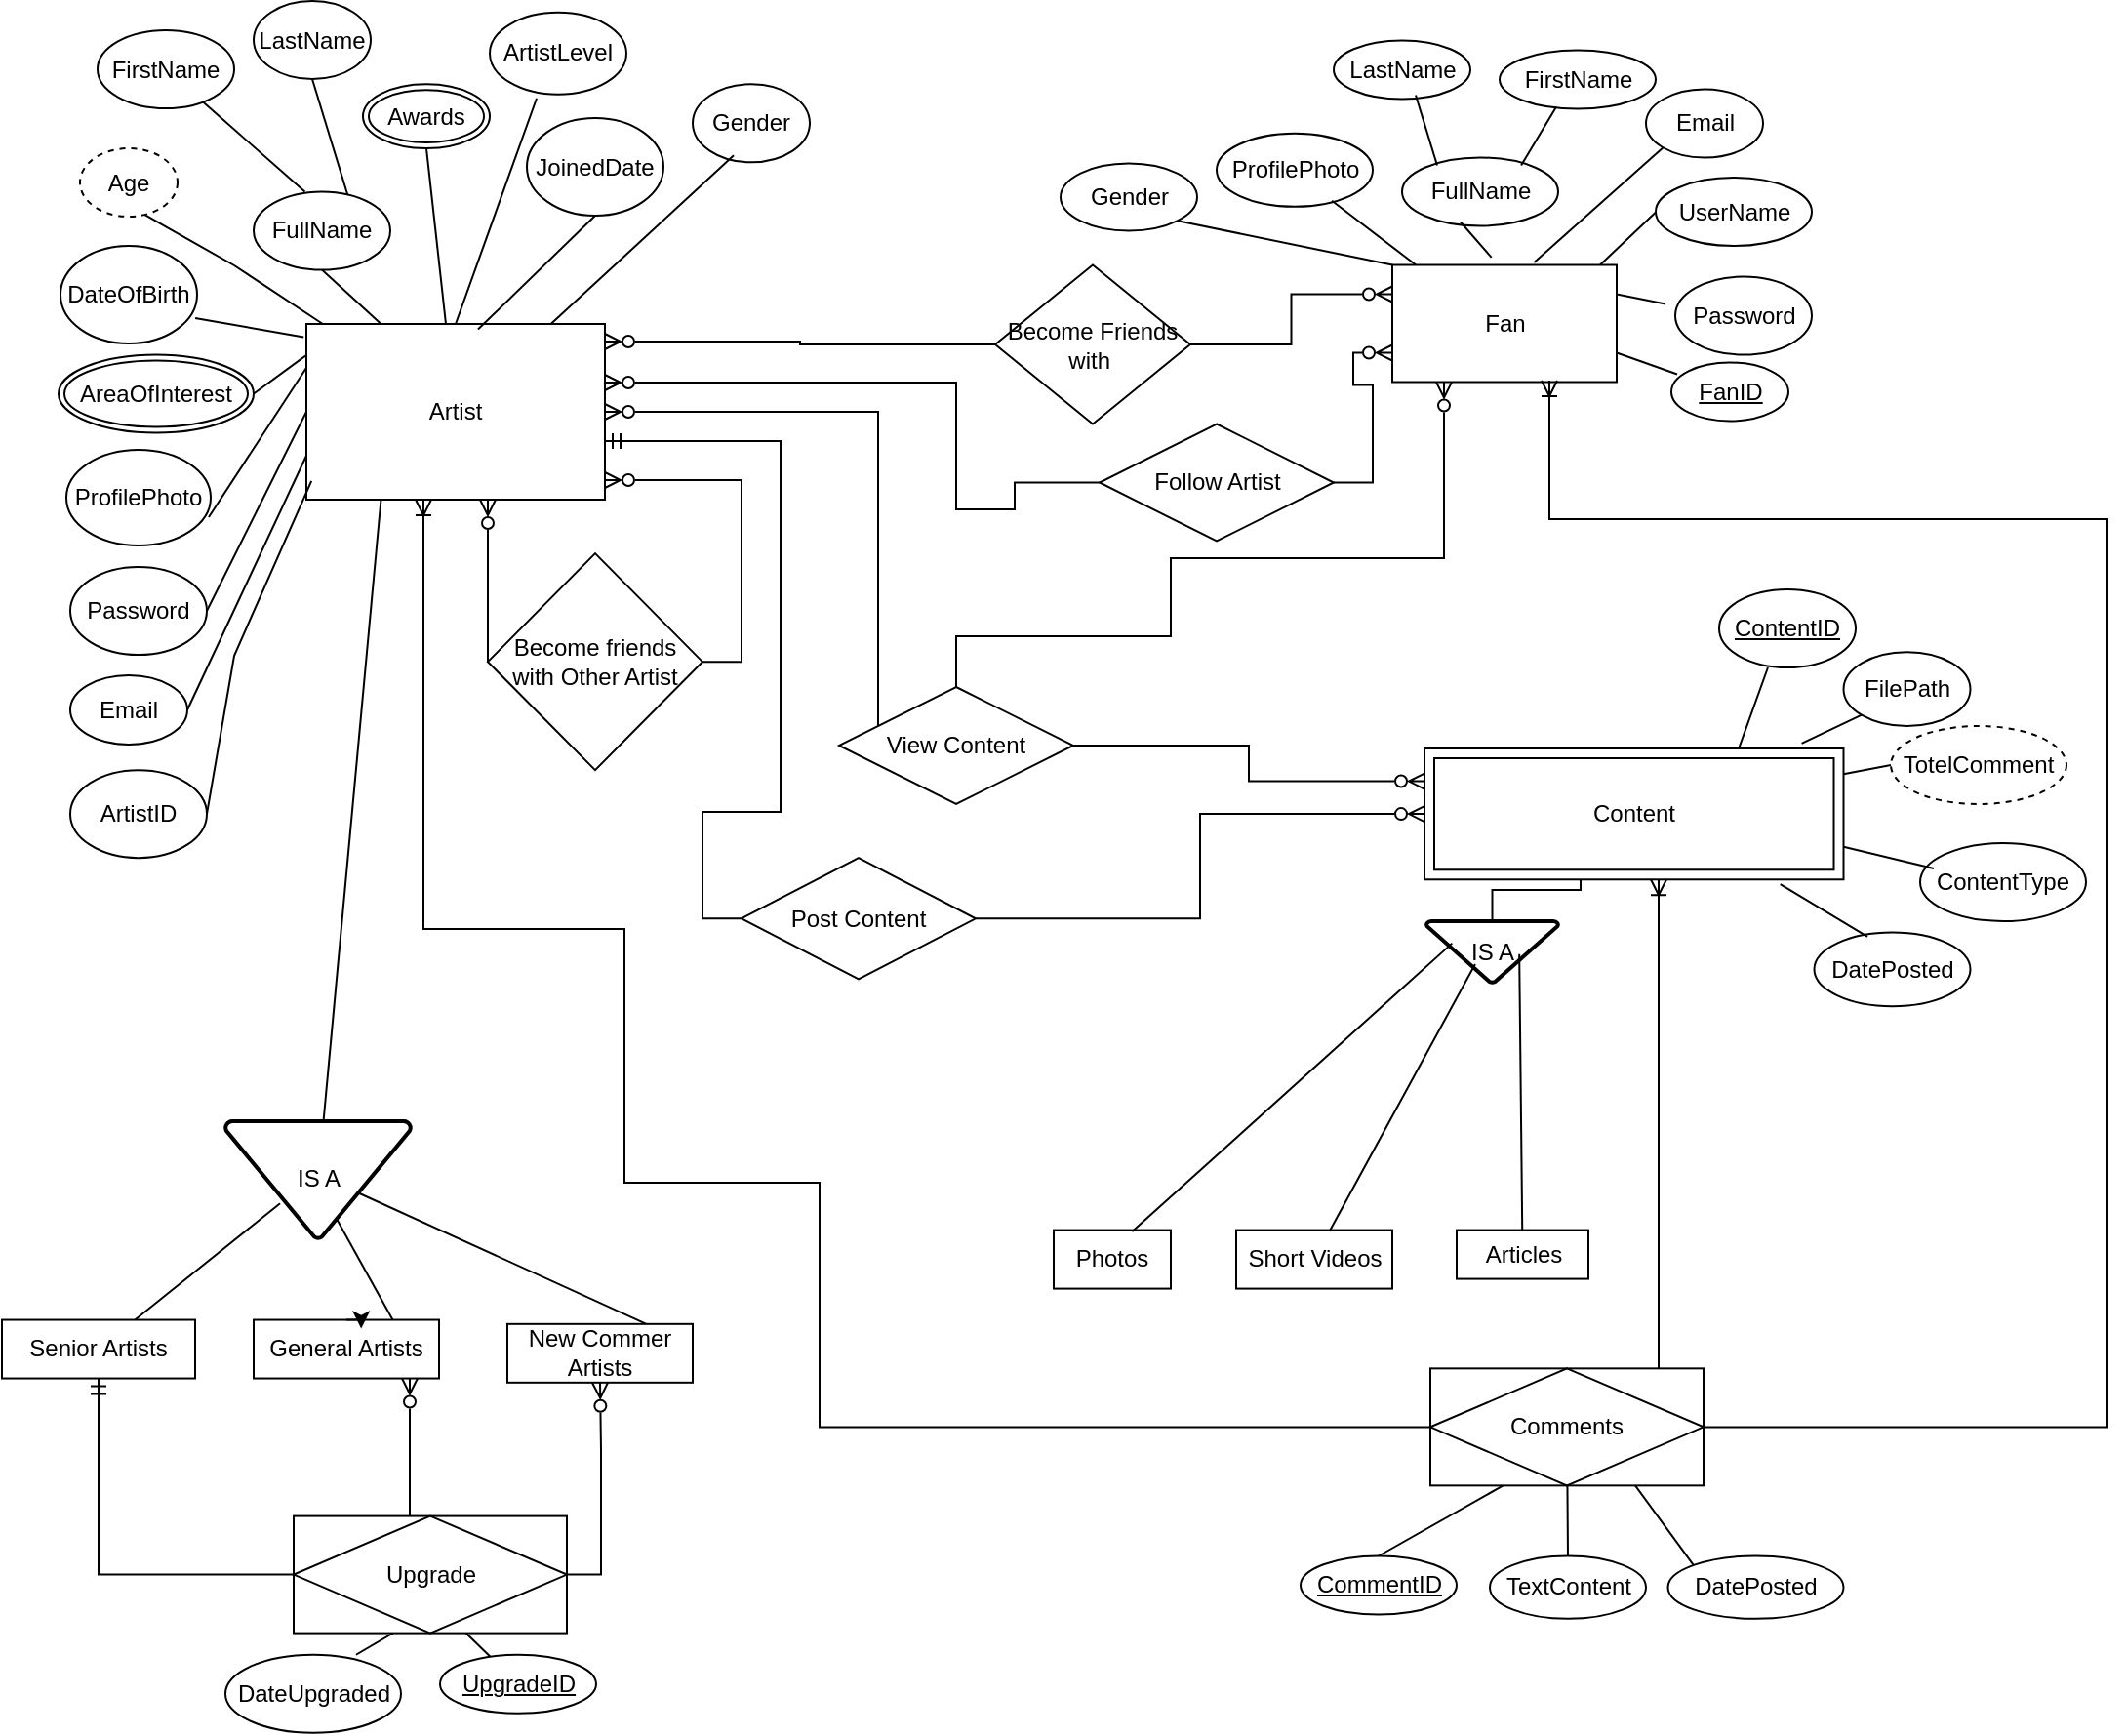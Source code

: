 <mxfile version="24.7.14">
  <diagram id="R2lEEEUBdFMjLlhIrx00" name="Page-1">
    <mxGraphModel dx="790" dy="415" grid="1" gridSize="10" guides="1" tooltips="1" connect="1" arrows="1" fold="1" page="1" pageScale="1" pageWidth="850" pageHeight="1100" math="0" shadow="0" extFonts="Permanent Marker^https://fonts.googleapis.com/css?family=Permanent+Marker">
      <root>
        <mxCell id="0" />
        <mxCell id="1" parent="0" />
        <mxCell id="9mGKXTDG_qa7bDeS5Nxo-1" value="Artist" style="rounded=0;whiteSpace=wrap;html=1;" parent="1" vertex="1">
          <mxGeometry x="227" y="200" width="153" height="90" as="geometry" />
        </mxCell>
        <mxCell id="9mGKXTDG_qa7bDeS5Nxo-2" value="Fan" style="rounded=0;whiteSpace=wrap;html=1;" parent="1" vertex="1">
          <mxGeometry x="783.5" y="169.75" width="115" height="60" as="geometry" />
        </mxCell>
        <mxCell id="9mGKXTDG_qa7bDeS5Nxo-6" value="Email" style="ellipse;whiteSpace=wrap;html=1;" parent="1" vertex="1">
          <mxGeometry x="106" y="380" width="60" height="35.5" as="geometry" />
        </mxCell>
        <mxCell id="9mGKXTDG_qa7bDeS5Nxo-7" value="Password" style="ellipse;whiteSpace=wrap;html=1;" parent="1" vertex="1">
          <mxGeometry x="106" y="324.5" width="70" height="45" as="geometry" />
        </mxCell>
        <mxCell id="9mGKXTDG_qa7bDeS5Nxo-8" value="ProfilePhoto" style="ellipse;whiteSpace=wrap;html=1;" parent="1" vertex="1">
          <mxGeometry x="104" y="264.5" width="74" height="49" as="geometry" />
        </mxCell>
        <mxCell id="9mGKXTDG_qa7bDeS5Nxo-9" value="Age" style="ellipse;whiteSpace=wrap;html=1;dashed=1;" parent="1" vertex="1">
          <mxGeometry x="111" y="110" width="50" height="35" as="geometry" />
        </mxCell>
        <mxCell id="9mGKXTDG_qa7bDeS5Nxo-10" value="DateOfBirth" style="ellipse;whiteSpace=wrap;html=1;" parent="1" vertex="1">
          <mxGeometry x="101" y="160" width="70" height="50" as="geometry" />
        </mxCell>
        <mxCell id="9mGKXTDG_qa7bDeS5Nxo-11" value="FullName" style="ellipse;whiteSpace=wrap;html=1;" parent="1" vertex="1">
          <mxGeometry x="200" y="132.25" width="70" height="40" as="geometry" />
        </mxCell>
        <mxCell id="9mGKXTDG_qa7bDeS5Nxo-12" value="ArtistLevel" style="ellipse;whiteSpace=wrap;html=1;" parent="1" vertex="1">
          <mxGeometry x="321" y="40.43" width="70" height="41.93" as="geometry" />
        </mxCell>
        <mxCell id="9mGKXTDG_qa7bDeS5Nxo-14" value="Gender" style="ellipse;whiteSpace=wrap;html=1;" parent="1" vertex="1">
          <mxGeometry x="425" y="77.14" width="60" height="40" as="geometry" />
        </mxCell>
        <mxCell id="9mGKXTDG_qa7bDeS5Nxo-15" value="ArtistID" style="ellipse;whiteSpace=wrap;html=1;" parent="1" vertex="1">
          <mxGeometry x="106" y="428.57" width="70" height="45" as="geometry" />
        </mxCell>
        <mxCell id="9mGKXTDG_qa7bDeS5Nxo-17" value="" style="endArrow=none;html=1;rounded=0;entryX=1;entryY=0.5;entryDx=0;entryDy=0;exitX=-0.003;exitY=0.181;exitDx=0;exitDy=0;exitPerimeter=0;" parent="1" source="9mGKXTDG_qa7bDeS5Nxo-1" target="9mGKXTDG_qa7bDeS5Nxo-46" edge="1">
          <mxGeometry width="50" height="50" relative="1" as="geometry">
            <mxPoint x="220" y="240" as="sourcePoint" />
            <mxPoint x="146.02" y="190.02" as="targetPoint" />
            <Array as="points" />
          </mxGeometry>
        </mxCell>
        <mxCell id="9mGKXTDG_qa7bDeS5Nxo-18" value="" style="endArrow=none;html=1;rounded=0;entryX=0.986;entryY=0.704;entryDx=0;entryDy=0;entryPerimeter=0;exitX=0;exitY=0.25;exitDx=0;exitDy=0;" parent="1" target="9mGKXTDG_qa7bDeS5Nxo-8" edge="1" source="9mGKXTDG_qa7bDeS5Nxo-1">
          <mxGeometry width="50" height="50" relative="1" as="geometry">
            <mxPoint x="230" y="260" as="sourcePoint" />
            <mxPoint x="156.999" y="190.005" as="targetPoint" />
          </mxGeometry>
        </mxCell>
        <mxCell id="9mGKXTDG_qa7bDeS5Nxo-19" value="" style="endArrow=none;html=1;rounded=0;exitX=0;exitY=0.75;exitDx=0;exitDy=0;entryX=1;entryY=0.5;entryDx=0;entryDy=0;" parent="1" source="9mGKXTDG_qa7bDeS5Nxo-1" target="9mGKXTDG_qa7bDeS5Nxo-6" edge="1">
          <mxGeometry width="50" height="50" relative="1" as="geometry">
            <mxPoint x="240" y="284.995" as="sourcePoint" />
            <mxPoint x="159.999" y="251.655" as="targetPoint" />
          </mxGeometry>
        </mxCell>
        <mxCell id="9mGKXTDG_qa7bDeS5Nxo-20" value="" style="endArrow=none;html=1;rounded=0;entryX=1;entryY=0.5;entryDx=0;entryDy=0;exitX=0.017;exitY=0.894;exitDx=0;exitDy=0;exitPerimeter=0;" parent="1" source="9mGKXTDG_qa7bDeS5Nxo-1" target="9mGKXTDG_qa7bDeS5Nxo-15" edge="1">
          <mxGeometry width="50" height="50" relative="1" as="geometry">
            <mxPoint x="230" y="280" as="sourcePoint" />
            <mxPoint x="189.999" y="291.005" as="targetPoint" />
            <Array as="points">
              <mxPoint x="190" y="370" />
            </Array>
          </mxGeometry>
        </mxCell>
        <mxCell id="9mGKXTDG_qa7bDeS5Nxo-22" value="" style="endArrow=none;html=1;rounded=0;entryX=0.986;entryY=0.74;entryDx=0;entryDy=0;entryPerimeter=0;exitX=-0.009;exitY=0.075;exitDx=0;exitDy=0;exitPerimeter=0;" parent="1" source="9mGKXTDG_qa7bDeS5Nxo-1" target="9mGKXTDG_qa7bDeS5Nxo-10" edge="1">
          <mxGeometry width="50" height="50" relative="1" as="geometry">
            <mxPoint x="250" y="225" as="sourcePoint" />
            <mxPoint x="176.999" y="146.655" as="targetPoint" />
          </mxGeometry>
        </mxCell>
        <mxCell id="9mGKXTDG_qa7bDeS5Nxo-23" value="" style="endArrow=none;html=1;rounded=0;entryX=0.66;entryY=0.971;entryDx=0;entryDy=0;entryPerimeter=0;" parent="1" target="9mGKXTDG_qa7bDeS5Nxo-9" edge="1" source="9mGKXTDG_qa7bDeS5Nxo-1">
          <mxGeometry width="50" height="50" relative="1" as="geometry">
            <mxPoint x="240" y="230" as="sourcePoint" />
            <mxPoint x="296.999" y="125.005" as="targetPoint" />
            <Array as="points">
              <mxPoint x="190" y="170" />
            </Array>
          </mxGeometry>
        </mxCell>
        <mxCell id="9mGKXTDG_qa7bDeS5Nxo-24" value="" style="endArrow=none;html=1;rounded=0;entryX=0.343;entryY=1.048;entryDx=0;entryDy=0;entryPerimeter=0;exitX=0.5;exitY=0;exitDx=0;exitDy=0;" parent="1" source="9mGKXTDG_qa7bDeS5Nxo-1" edge="1" target="9mGKXTDG_qa7bDeS5Nxo-12">
          <mxGeometry width="50" height="50" relative="1" as="geometry">
            <mxPoint x="280" y="220" as="sourcePoint" />
            <mxPoint x="210" y="90" as="targetPoint" />
            <Array as="points" />
          </mxGeometry>
        </mxCell>
        <mxCell id="9mGKXTDG_qa7bDeS5Nxo-25" value="" style="endArrow=none;html=1;rounded=0;entryX=0.5;entryY=1;entryDx=0;entryDy=0;exitX=0.25;exitY=0;exitDx=0;exitDy=0;" parent="1" target="9mGKXTDG_qa7bDeS5Nxo-11" edge="1" source="9mGKXTDG_qa7bDeS5Nxo-1">
          <mxGeometry width="50" height="50" relative="1" as="geometry">
            <mxPoint x="320" y="228" as="sourcePoint" />
            <mxPoint x="357.999" y="150.005" as="targetPoint" />
          </mxGeometry>
        </mxCell>
        <mxCell id="9mGKXTDG_qa7bDeS5Nxo-26" value="" style="endArrow=none;html=1;rounded=0;entryX=0.35;entryY=0.913;entryDx=0;entryDy=0;entryPerimeter=0;" parent="1" source="9mGKXTDG_qa7bDeS5Nxo-1" target="9mGKXTDG_qa7bDeS5Nxo-14" edge="1">
          <mxGeometry width="50" height="50" relative="1" as="geometry">
            <mxPoint x="280" y="220" as="sourcePoint" />
            <mxPoint x="379.999" y="190.005" as="targetPoint" />
          </mxGeometry>
        </mxCell>
        <mxCell id="9mGKXTDG_qa7bDeS5Nxo-27" value="" style="endArrow=none;html=1;rounded=0;entryX=0.5;entryY=1;entryDx=0;entryDy=0;" parent="1" source="9mGKXTDG_qa7bDeS5Nxo-1" target="9mGKXTDG_qa7bDeS5Nxo-44" edge="1">
          <mxGeometry width="50" height="50" relative="1" as="geometry">
            <mxPoint x="270" y="220" as="sourcePoint" />
            <mxPoint x="278" y="176.52" as="targetPoint" />
          </mxGeometry>
        </mxCell>
        <mxCell id="9mGKXTDG_qa7bDeS5Nxo-28" value="FirstName" style="ellipse;whiteSpace=wrap;html=1;" parent="1" vertex="1">
          <mxGeometry x="120" y="49.5" width="70" height="40" as="geometry" />
        </mxCell>
        <mxCell id="9mGKXTDG_qa7bDeS5Nxo-29" value="LastName" style="ellipse;whiteSpace=wrap;html=1;" parent="1" vertex="1">
          <mxGeometry x="200" y="34.5" width="60" height="40" as="geometry" />
        </mxCell>
        <mxCell id="9mGKXTDG_qa7bDeS5Nxo-30" value="" style="endArrow=none;html=1;rounded=0;exitX=0.375;exitY=0;exitDx=0;exitDy=0;exitPerimeter=0;" parent="1" source="9mGKXTDG_qa7bDeS5Nxo-11" edge="1" target="9mGKXTDG_qa7bDeS5Nxo-28">
          <mxGeometry width="50" height="50" relative="1" as="geometry">
            <mxPoint x="230" y="310" as="sourcePoint" />
            <mxPoint x="320" y="57.86" as="targetPoint" />
          </mxGeometry>
        </mxCell>
        <mxCell id="9mGKXTDG_qa7bDeS5Nxo-31" value="" style="endArrow=none;html=1;rounded=0;exitX=0.688;exitY=0.04;exitDx=0;exitDy=0;exitPerimeter=0;entryX=0.5;entryY=1;entryDx=0;entryDy=0;" parent="1" source="9mGKXTDG_qa7bDeS5Nxo-11" edge="1" target="9mGKXTDG_qa7bDeS5Nxo-29">
          <mxGeometry width="50" height="50" relative="1" as="geometry">
            <mxPoint x="370" y="110" as="sourcePoint" />
            <mxPoint x="373.787" y="52.002" as="targetPoint" />
          </mxGeometry>
        </mxCell>
        <mxCell id="9mGKXTDG_qa7bDeS5Nxo-34" value="JoinedDate" style="ellipse;whiteSpace=wrap;html=1;" parent="1" vertex="1">
          <mxGeometry x="340" y="94.5" width="70" height="50" as="geometry" />
        </mxCell>
        <mxCell id="9mGKXTDG_qa7bDeS5Nxo-37" value="" style="endArrow=none;html=1;rounded=0;entryX=0.5;entryY=1;entryDx=0;entryDy=0;exitX=0.575;exitY=0.031;exitDx=0;exitDy=0;exitPerimeter=0;" parent="1" source="9mGKXTDG_qa7bDeS5Nxo-1" target="9mGKXTDG_qa7bDeS5Nxo-34" edge="1">
          <mxGeometry width="50" height="50" relative="1" as="geometry">
            <mxPoint x="300" y="220" as="sourcePoint" />
            <mxPoint x="388" y="248" as="targetPoint" />
            <Array as="points" />
          </mxGeometry>
        </mxCell>
        <mxCell id="9mGKXTDG_qa7bDeS5Nxo-39" value="" style="endArrow=none;html=1;rounded=0;entryX=1;entryY=0.5;entryDx=0;entryDy=0;exitX=0;exitY=0.5;exitDx=0;exitDy=0;" parent="1" source="9mGKXTDG_qa7bDeS5Nxo-1" target="9mGKXTDG_qa7bDeS5Nxo-7" edge="1">
          <mxGeometry width="50" height="50" relative="1" as="geometry">
            <mxPoint x="230" y="240" as="sourcePoint" />
            <mxPoint x="151" y="197" as="targetPoint" />
          </mxGeometry>
        </mxCell>
        <mxCell id="9mGKXTDG_qa7bDeS5Nxo-44" value="Awards" style="ellipse;shape=doubleEllipse;margin=3;whiteSpace=wrap;html=1;align=center;" parent="1" vertex="1">
          <mxGeometry x="256" y="77.14" width="65" height="32.86" as="geometry" />
        </mxCell>
        <mxCell id="9mGKXTDG_qa7bDeS5Nxo-46" value="AreaOfInterest" style="ellipse;shape=doubleEllipse;margin=3;whiteSpace=wrap;html=1;align=center;" parent="1" vertex="1">
          <mxGeometry x="100" y="215.75" width="100" height="40" as="geometry" />
        </mxCell>
        <mxCell id="srRfTzQ2wNrr3aea_epK-1" value="FanID" style="ellipse;whiteSpace=wrap;html=1;align=center;fontStyle=4;" vertex="1" parent="1">
          <mxGeometry x="926.5" y="219.75" width="60" height="30" as="geometry" />
        </mxCell>
        <mxCell id="srRfTzQ2wNrr3aea_epK-2" value="Password" style="ellipse;whiteSpace=wrap;html=1;align=center;" vertex="1" parent="1">
          <mxGeometry x="928.5" y="175.75" width="70" height="40" as="geometry" />
        </mxCell>
        <mxCell id="srRfTzQ2wNrr3aea_epK-3" value="FullName" style="ellipse;whiteSpace=wrap;html=1;align=center;" vertex="1" parent="1">
          <mxGeometry x="788.5" y="114.75" width="80" height="35" as="geometry" />
        </mxCell>
        <mxCell id="srRfTzQ2wNrr3aea_epK-4" value="Email" style="ellipse;whiteSpace=wrap;html=1;align=center;" vertex="1" parent="1">
          <mxGeometry x="913.5" y="79.75" width="60" height="35" as="geometry" />
        </mxCell>
        <mxCell id="srRfTzQ2wNrr3aea_epK-5" value="UserName" style="ellipse;whiteSpace=wrap;html=1;align=center;" vertex="1" parent="1">
          <mxGeometry x="918.5" y="125" width="80" height="35" as="geometry" />
        </mxCell>
        <mxCell id="srRfTzQ2wNrr3aea_epK-6" value="FirstName" style="ellipse;whiteSpace=wrap;html=1;align=center;" vertex="1" parent="1">
          <mxGeometry x="838.5" y="59.75" width="80" height="30" as="geometry" />
        </mxCell>
        <mxCell id="srRfTzQ2wNrr3aea_epK-7" value="LastName" style="ellipse;whiteSpace=wrap;html=1;align=center;" vertex="1" parent="1">
          <mxGeometry x="753.5" y="54.75" width="70" height="30" as="geometry" />
        </mxCell>
        <mxCell id="srRfTzQ2wNrr3aea_epK-8" value="ProfilePhoto" style="ellipse;whiteSpace=wrap;html=1;align=center;" vertex="1" parent="1">
          <mxGeometry x="693.5" y="102.39" width="80" height="37.5" as="geometry" />
        </mxCell>
        <mxCell id="srRfTzQ2wNrr3aea_epK-9" value="Gender" style="ellipse;whiteSpace=wrap;html=1;align=center;" vertex="1" parent="1">
          <mxGeometry x="613.5" y="117.75" width="70" height="34.5" as="geometry" />
        </mxCell>
        <mxCell id="srRfTzQ2wNrr3aea_epK-13" value="" style="endArrow=none;html=1;rounded=0;exitX=1;exitY=1;exitDx=0;exitDy=0;entryX=0;entryY=0;entryDx=0;entryDy=0;" edge="1" parent="1" source="srRfTzQ2wNrr3aea_epK-9" target="9mGKXTDG_qa7bDeS5Nxo-2">
          <mxGeometry relative="1" as="geometry">
            <mxPoint x="753.5" y="229.75" as="sourcePoint" />
            <mxPoint x="913.5" y="229.75" as="targetPoint" />
          </mxGeometry>
        </mxCell>
        <mxCell id="srRfTzQ2wNrr3aea_epK-14" value="" style="endArrow=none;html=1;rounded=0;exitX=0.738;exitY=0.92;exitDx=0;exitDy=0;exitPerimeter=0;entryX=0.105;entryY=0;entryDx=0;entryDy=0;entryPerimeter=0;" edge="1" parent="1" source="srRfTzQ2wNrr3aea_epK-8" target="9mGKXTDG_qa7bDeS5Nxo-2">
          <mxGeometry relative="1" as="geometry">
            <mxPoint x="803.5" y="129.75" as="sourcePoint" />
            <mxPoint x="813.5" y="179.75" as="targetPoint" />
          </mxGeometry>
        </mxCell>
        <mxCell id="srRfTzQ2wNrr3aea_epK-15" value="" style="endArrow=none;html=1;rounded=0;entryX=0.442;entryY=-0.064;entryDx=0;entryDy=0;entryPerimeter=0;exitX=0.375;exitY=0.943;exitDx=0;exitDy=0;exitPerimeter=0;" edge="1" parent="1" source="srRfTzQ2wNrr3aea_epK-3" target="9mGKXTDG_qa7bDeS5Nxo-2">
          <mxGeometry relative="1" as="geometry">
            <mxPoint x="853.5" y="109.75" as="sourcePoint" />
            <mxPoint x="871.5" y="164.75" as="targetPoint" />
          </mxGeometry>
        </mxCell>
        <mxCell id="srRfTzQ2wNrr3aea_epK-16" value="" style="endArrow=none;html=1;rounded=0;exitX=0.6;exitY=0.933;exitDx=0;exitDy=0;exitPerimeter=0;entryX=0.225;entryY=0.114;entryDx=0;entryDy=0;entryPerimeter=0;" edge="1" parent="1" source="srRfTzQ2wNrr3aea_epK-7" target="srRfTzQ2wNrr3aea_epK-3">
          <mxGeometry relative="1" as="geometry">
            <mxPoint x="830.5" y="54.75" as="sourcePoint" />
            <mxPoint x="846.5" y="109.75" as="targetPoint" />
          </mxGeometry>
        </mxCell>
        <mxCell id="srRfTzQ2wNrr3aea_epK-17" value="" style="endArrow=none;html=1;rounded=0;exitX=0.763;exitY=0.114;exitDx=0;exitDy=0;exitPerimeter=0;entryX=0.363;entryY=0.967;entryDx=0;entryDy=0;entryPerimeter=0;" edge="1" parent="1" source="srRfTzQ2wNrr3aea_epK-3" target="srRfTzQ2wNrr3aea_epK-6">
          <mxGeometry relative="1" as="geometry">
            <mxPoint x="845.5" y="62.75" as="sourcePoint" />
            <mxPoint x="851.5" y="88.75" as="targetPoint" />
          </mxGeometry>
        </mxCell>
        <mxCell id="srRfTzQ2wNrr3aea_epK-18" value="" style="endArrow=none;html=1;rounded=0;entryX=0.632;entryY=-0.021;entryDx=0;entryDy=0;entryPerimeter=0;exitX=0;exitY=1;exitDx=0;exitDy=0;" edge="1" parent="1" source="srRfTzQ2wNrr3aea_epK-4" target="9mGKXTDG_qa7bDeS5Nxo-2">
          <mxGeometry relative="1" as="geometry">
            <mxPoint x="913.5" y="110.75" as="sourcePoint" />
            <mxPoint x="905.5" y="169.75" as="targetPoint" />
          </mxGeometry>
        </mxCell>
        <mxCell id="srRfTzQ2wNrr3aea_epK-21" value="" style="endArrow=none;html=1;rounded=0;entryX=0.926;entryY=0;entryDx=0;entryDy=0;entryPerimeter=0;exitX=0;exitY=0.5;exitDx=0;exitDy=0;" edge="1" parent="1" target="9mGKXTDG_qa7bDeS5Nxo-2">
          <mxGeometry relative="1" as="geometry">
            <mxPoint x="918.5" y="142.75" as="sourcePoint" />
            <mxPoint x="873.5" y="178.75" as="targetPoint" />
          </mxGeometry>
        </mxCell>
        <mxCell id="srRfTzQ2wNrr3aea_epK-22" value="" style="endArrow=none;html=1;rounded=0;entryX=1;entryY=0.25;entryDx=0;entryDy=0;exitX=0;exitY=0.5;exitDx=0;exitDy=0;" edge="1" parent="1" target="9mGKXTDG_qa7bDeS5Nxo-2">
          <mxGeometry relative="1" as="geometry">
            <mxPoint x="923.5" y="189.75" as="sourcePoint" />
            <mxPoint x="883.5" y="188.75" as="targetPoint" />
          </mxGeometry>
        </mxCell>
        <mxCell id="srRfTzQ2wNrr3aea_epK-23" value="" style="endArrow=none;html=1;rounded=0;entryX=1;entryY=0.75;entryDx=0;entryDy=0;exitX=0.05;exitY=0.2;exitDx=0;exitDy=0;exitPerimeter=0;" edge="1" parent="1" source="srRfTzQ2wNrr3aea_epK-1" target="9mGKXTDG_qa7bDeS5Nxo-2">
          <mxGeometry relative="1" as="geometry">
            <mxPoint x="951.5" y="139.75" as="sourcePoint" />
            <mxPoint x="893.5" y="198.75" as="targetPoint" />
          </mxGeometry>
        </mxCell>
        <mxCell id="srRfTzQ2wNrr3aea_epK-24" value="Content" style="shape=ext;margin=3;double=1;whiteSpace=wrap;html=1;align=center;" vertex="1" parent="1">
          <mxGeometry x="800" y="417.5" width="214.75" height="67.14" as="geometry" />
        </mxCell>
        <mxCell id="srRfTzQ2wNrr3aea_epK-25" value="ContentID" style="ellipse;whiteSpace=wrap;html=1;align=center;fontStyle=4;" vertex="1" parent="1">
          <mxGeometry x="951" y="336" width="70" height="40" as="geometry" />
        </mxCell>
        <mxCell id="srRfTzQ2wNrr3aea_epK-26" value="TotelComment" style="ellipse;whiteSpace=wrap;html=1;align=center;dashed=1;" vertex="1" parent="1">
          <mxGeometry x="1039" y="406" width="90" height="40" as="geometry" />
        </mxCell>
        <mxCell id="srRfTzQ2wNrr3aea_epK-27" value="DatePosted" style="ellipse;whiteSpace=wrap;html=1;align=center;" vertex="1" parent="1">
          <mxGeometry x="999.75" y="511.72" width="80" height="37.86" as="geometry" />
        </mxCell>
        <mxCell id="srRfTzQ2wNrr3aea_epK-28" value="ContentType" style="ellipse;whiteSpace=wrap;html=1;align=center;" vertex="1" parent="1">
          <mxGeometry x="1054" y="466" width="85" height="40" as="geometry" />
        </mxCell>
        <mxCell id="srRfTzQ2wNrr3aea_epK-29" value="FilePath" style="ellipse;whiteSpace=wrap;html=1;align=center;" vertex="1" parent="1">
          <mxGeometry x="1014.75" y="368.14" width="65" height="37.86" as="geometry" />
        </mxCell>
        <mxCell id="srRfTzQ2wNrr3aea_epK-30" style="edgeStyle=orthogonalEdgeStyle;rounded=0;orthogonalLoop=1;jettySize=auto;html=1;exitX=0.5;exitY=1;exitDx=0;exitDy=0;" edge="1" parent="1" source="srRfTzQ2wNrr3aea_epK-29" target="srRfTzQ2wNrr3aea_epK-29">
          <mxGeometry relative="1" as="geometry" />
        </mxCell>
        <mxCell id="srRfTzQ2wNrr3aea_epK-31" value="" style="endArrow=none;html=1;rounded=0;entryX=0.357;entryY=1;entryDx=0;entryDy=0;exitX=0.75;exitY=0;exitDx=0;exitDy=0;entryPerimeter=0;" edge="1" parent="1" source="srRfTzQ2wNrr3aea_epK-24" target="srRfTzQ2wNrr3aea_epK-25">
          <mxGeometry relative="1" as="geometry">
            <mxPoint x="989.5" y="293.86" as="sourcePoint" />
            <mxPoint x="941.5" y="427.86" as="targetPoint" />
          </mxGeometry>
        </mxCell>
        <mxCell id="srRfTzQ2wNrr3aea_epK-32" value="" style="endArrow=none;html=1;rounded=0;entryX=0;entryY=1;entryDx=0;entryDy=0;exitX=0.9;exitY=-0.038;exitDx=0;exitDy=0;exitPerimeter=0;" edge="1" parent="1" source="srRfTzQ2wNrr3aea_epK-24" target="srRfTzQ2wNrr3aea_epK-29">
          <mxGeometry relative="1" as="geometry">
            <mxPoint x="936.5" y="459.86" as="sourcePoint" />
            <mxPoint x="951.5" y="437.86" as="targetPoint" />
          </mxGeometry>
        </mxCell>
        <mxCell id="srRfTzQ2wNrr3aea_epK-33" value="" style="endArrow=none;html=1;rounded=0;entryX=0;entryY=0.5;entryDx=0;entryDy=0;" edge="1" parent="1" source="srRfTzQ2wNrr3aea_epK-24" target="srRfTzQ2wNrr3aea_epK-26">
          <mxGeometry relative="1" as="geometry">
            <mxPoint x="946.5" y="469.86" as="sourcePoint" />
            <mxPoint x="974.711" y="483.251" as="targetPoint" />
          </mxGeometry>
        </mxCell>
        <mxCell id="srRfTzQ2wNrr3aea_epK-34" value="" style="endArrow=none;html=1;rounded=0;entryX=0.082;entryY=0.325;entryDx=0;entryDy=0;exitX=1;exitY=0.75;exitDx=0;exitDy=0;entryPerimeter=0;" edge="1" parent="1" source="srRfTzQ2wNrr3aea_epK-24" target="srRfTzQ2wNrr3aea_epK-28">
          <mxGeometry relative="1" as="geometry">
            <mxPoint x="956.5" y="479.86" as="sourcePoint" />
            <mxPoint x="971.5" y="457.86" as="targetPoint" />
          </mxGeometry>
        </mxCell>
        <mxCell id="srRfTzQ2wNrr3aea_epK-35" value="" style="endArrow=none;html=1;rounded=0;entryX=0.341;entryY=0.06;entryDx=0;entryDy=0;exitX=0.849;exitY=1.036;exitDx=0;exitDy=0;entryPerimeter=0;exitPerimeter=0;" edge="1" parent="1" source="srRfTzQ2wNrr3aea_epK-24" target="srRfTzQ2wNrr3aea_epK-27">
          <mxGeometry relative="1" as="geometry">
            <mxPoint x="966.5" y="489.86" as="sourcePoint" />
            <mxPoint x="981.5" y="467.86" as="targetPoint" />
          </mxGeometry>
        </mxCell>
        <mxCell id="srRfTzQ2wNrr3aea_epK-37" value="DatePosted" style="ellipse;whiteSpace=wrap;html=1;align=center;" vertex="1" parent="1">
          <mxGeometry x="924.75" y="831.25" width="90" height="32.14" as="geometry" />
        </mxCell>
        <mxCell id="srRfTzQ2wNrr3aea_epK-38" value="TextContent" style="ellipse;whiteSpace=wrap;html=1;align=center;" vertex="1" parent="1">
          <mxGeometry x="833.5" y="831.25" width="80" height="32.14" as="geometry" />
        </mxCell>
        <mxCell id="srRfTzQ2wNrr3aea_epK-39" value="CommentID" style="ellipse;whiteSpace=wrap;html=1;align=center;fontStyle=4;" vertex="1" parent="1">
          <mxGeometry x="736.5" y="831.25" width="80" height="30" as="geometry" />
        </mxCell>
        <mxCell id="srRfTzQ2wNrr3aea_epK-41" value="" style="endArrow=none;html=1;rounded=0;exitX=0.5;exitY=0;exitDx=0;exitDy=0;entryX=0.393;entryY=0.833;entryDx=0;entryDy=0;entryPerimeter=0;" edge="1" parent="1" source="srRfTzQ2wNrr3aea_epK-39" target="srRfTzQ2wNrr3aea_epK-113">
          <mxGeometry width="50" height="50" relative="1" as="geometry">
            <mxPoint x="722" y="819.1" as="sourcePoint" />
            <mxPoint x="739.5" y="789.11" as="targetPoint" />
          </mxGeometry>
        </mxCell>
        <mxCell id="srRfTzQ2wNrr3aea_epK-42" value="" style="endArrow=none;html=1;rounded=0;exitX=0.5;exitY=0;exitDx=0;exitDy=0;" edge="1" parent="1" source="srRfTzQ2wNrr3aea_epK-38" target="srRfTzQ2wNrr3aea_epK-113">
          <mxGeometry width="50" height="50" relative="1" as="geometry">
            <mxPoint x="694" y="826.11" as="sourcePoint" />
            <mxPoint x="737" y="795.18" as="targetPoint" />
          </mxGeometry>
        </mxCell>
        <mxCell id="srRfTzQ2wNrr3aea_epK-43" value="" style="endArrow=none;html=1;rounded=0;entryX=0.75;entryY=1;entryDx=0;entryDy=0;exitX=0;exitY=0;exitDx=0;exitDy=0;" edge="1" parent="1" source="srRfTzQ2wNrr3aea_epK-37" target="srRfTzQ2wNrr3aea_epK-113">
          <mxGeometry width="50" height="50" relative="1" as="geometry">
            <mxPoint x="704" y="836.11" as="sourcePoint" />
            <mxPoint x="794.5" y="789.11" as="targetPoint" />
          </mxGeometry>
        </mxCell>
        <mxCell id="srRfTzQ2wNrr3aea_epK-45" value="UpgradeID" style="ellipse;whiteSpace=wrap;html=1;align=center;fontStyle=4;" vertex="1" parent="1">
          <mxGeometry x="295.5" y="881.87" width="80" height="30" as="geometry" />
        </mxCell>
        <mxCell id="srRfTzQ2wNrr3aea_epK-46" value="DateUpgraded" style="ellipse;whiteSpace=wrap;html=1;align=center;" vertex="1" parent="1">
          <mxGeometry x="185.5" y="881.87" width="90" height="40" as="geometry" />
        </mxCell>
        <mxCell id="srRfTzQ2wNrr3aea_epK-47" value="" style="endArrow=none;html=1;rounded=0;entryX=0.744;entryY=0;entryDx=0;entryDy=0;exitX=0.436;exitY=0.9;exitDx=0;exitDy=0;entryPerimeter=0;exitPerimeter=0;" edge="1" parent="1" source="srRfTzQ2wNrr3aea_epK-109" target="srRfTzQ2wNrr3aea_epK-46">
          <mxGeometry width="50" height="50" relative="1" as="geometry">
            <mxPoint x="213.475" y="1017.8" as="sourcePoint" />
            <mxPoint x="645.5" y="1039.3" as="targetPoint" />
          </mxGeometry>
        </mxCell>
        <mxCell id="srRfTzQ2wNrr3aea_epK-48" value="" style="endArrow=none;html=1;rounded=0;exitX=0.579;exitY=0.883;exitDx=0;exitDy=0;exitPerimeter=0;" edge="1" parent="1" source="srRfTzQ2wNrr3aea_epK-109" target="srRfTzQ2wNrr3aea_epK-45">
          <mxGeometry width="50" height="50" relative="1" as="geometry">
            <mxPoint x="241.535" y="1018.8" as="sourcePoint" />
            <mxPoint x="285.5" y="1065.8" as="targetPoint" />
          </mxGeometry>
        </mxCell>
        <mxCell id="srRfTzQ2wNrr3aea_epK-82" style="edgeStyle=orthogonalEdgeStyle;rounded=0;orthogonalLoop=1;jettySize=auto;html=1;exitX=0;exitY=0.5;exitDx=0;exitDy=0;endArrow=ERmandOne;endFill=0;" edge="1" parent="1" source="srRfTzQ2wNrr3aea_epK-49" target="9mGKXTDG_qa7bDeS5Nxo-1">
          <mxGeometry relative="1" as="geometry">
            <mxPoint x="360" y="282" as="targetPoint" />
            <Array as="points">
              <mxPoint x="430" y="505" />
              <mxPoint x="430" y="450" />
              <mxPoint x="470" y="450" />
              <mxPoint x="470" y="260" />
            </Array>
          </mxGeometry>
        </mxCell>
        <mxCell id="srRfTzQ2wNrr3aea_epK-137" style="edgeStyle=orthogonalEdgeStyle;rounded=0;orthogonalLoop=1;jettySize=auto;html=1;endArrow=ERzeroToMany;endFill=0;" edge="1" parent="1" source="srRfTzQ2wNrr3aea_epK-49" target="srRfTzQ2wNrr3aea_epK-24">
          <mxGeometry relative="1" as="geometry">
            <mxPoint x="820" y="451" as="targetPoint" />
          </mxGeometry>
        </mxCell>
        <mxCell id="srRfTzQ2wNrr3aea_epK-49" value="Post Content" style="shape=rhombus;perimeter=rhombusPerimeter;whiteSpace=wrap;html=1;align=center;rotation=0;" vertex="1" parent="1">
          <mxGeometry x="450" y="473.57" width="120" height="62.14" as="geometry" />
        </mxCell>
        <mxCell id="srRfTzQ2wNrr3aea_epK-93" style="edgeStyle=orthogonalEdgeStyle;rounded=0;orthogonalLoop=1;jettySize=auto;html=1;endArrow=ERzeroToMany;endFill=0;" edge="1" parent="1" source="srRfTzQ2wNrr3aea_epK-51" target="9mGKXTDG_qa7bDeS5Nxo-1">
          <mxGeometry relative="1" as="geometry">
            <Array as="points">
              <mxPoint x="520" y="245" />
            </Array>
          </mxGeometry>
        </mxCell>
        <mxCell id="srRfTzQ2wNrr3aea_epK-51" value="View Content" style="shape=rhombus;perimeter=rhombusPerimeter;whiteSpace=wrap;html=1;align=center;" vertex="1" parent="1">
          <mxGeometry x="500" y="386" width="120" height="60" as="geometry" />
        </mxCell>
        <mxCell id="srRfTzQ2wNrr3aea_epK-86" style="edgeStyle=orthogonalEdgeStyle;rounded=0;orthogonalLoop=1;jettySize=auto;html=1;endArrow=ERzeroToMany;endFill=0;entryX=1;entryY=0.1;entryDx=0;entryDy=0;entryPerimeter=0;" edge="1" parent="1" source="srRfTzQ2wNrr3aea_epK-53" target="9mGKXTDG_qa7bDeS5Nxo-1">
          <mxGeometry relative="1" as="geometry">
            <mxPoint x="390" y="240" as="targetPoint" />
            <Array as="points" />
          </mxGeometry>
        </mxCell>
        <mxCell id="srRfTzQ2wNrr3aea_epK-87" style="edgeStyle=orthogonalEdgeStyle;rounded=0;orthogonalLoop=1;jettySize=auto;html=1;entryX=0;entryY=0.25;entryDx=0;entryDy=0;endArrow=ERzeroToMany;endFill=0;" edge="1" parent="1" source="srRfTzQ2wNrr3aea_epK-53" target="9mGKXTDG_qa7bDeS5Nxo-2">
          <mxGeometry relative="1" as="geometry">
            <mxPoint x="683.439" y="210.55" as="sourcePoint" />
          </mxGeometry>
        </mxCell>
        <mxCell id="srRfTzQ2wNrr3aea_epK-53" value="Become Friends with&amp;nbsp;" style="shape=rhombus;perimeter=rhombusPerimeter;whiteSpace=wrap;html=1;align=center;" vertex="1" parent="1">
          <mxGeometry x="580" y="169.75" width="100" height="81.5" as="geometry" />
        </mxCell>
        <mxCell id="srRfTzQ2wNrr3aea_epK-80" value="" style="edgeStyle=orthogonalEdgeStyle;rounded=0;orthogonalLoop=1;jettySize=auto;html=1;exitX=1;exitY=0.5;exitDx=0;exitDy=0;endArrow=ERzeroToMany;endFill=0;" edge="1" parent="1" source="srRfTzQ2wNrr3aea_epK-54" target="9mGKXTDG_qa7bDeS5Nxo-1">
          <mxGeometry relative="1" as="geometry">
            <mxPoint x="450" y="369.5" as="sourcePoint" />
            <mxPoint x="347" y="300.5" as="targetPoint" />
            <Array as="points">
              <mxPoint x="450" y="373" />
              <mxPoint x="450" y="280" />
            </Array>
          </mxGeometry>
        </mxCell>
        <mxCell id="srRfTzQ2wNrr3aea_epK-81" style="edgeStyle=orthogonalEdgeStyle;rounded=0;orthogonalLoop=1;jettySize=auto;html=1;exitX=0;exitY=0.5;exitDx=0;exitDy=0;endArrow=ERzeroToMany;endFill=0;" edge="1" parent="1" source="srRfTzQ2wNrr3aea_epK-54" target="9mGKXTDG_qa7bDeS5Nxo-1">
          <mxGeometry relative="1" as="geometry">
            <mxPoint x="320" y="310" as="targetPoint" />
            <Array as="points">
              <mxPoint x="320" y="370" />
              <mxPoint x="320" y="370" />
            </Array>
          </mxGeometry>
        </mxCell>
        <mxCell id="srRfTzQ2wNrr3aea_epK-54" value="Become friends with Other Artist" style="shape=rhombus;perimeter=rhombusPerimeter;whiteSpace=wrap;html=1;align=center;" vertex="1" parent="1">
          <mxGeometry x="320" y="317.57" width="110" height="111" as="geometry" />
        </mxCell>
        <mxCell id="srRfTzQ2wNrr3aea_epK-126" style="edgeStyle=orthogonalEdgeStyle;rounded=0;orthogonalLoop=1;jettySize=auto;html=1;entryX=0;entryY=0.75;entryDx=0;entryDy=0;endArrow=ERzeroToMany;endFill=0;" edge="1" parent="1" source="srRfTzQ2wNrr3aea_epK-55" target="9mGKXTDG_qa7bDeS5Nxo-2">
          <mxGeometry relative="1" as="geometry" />
        </mxCell>
        <mxCell id="srRfTzQ2wNrr3aea_epK-55" value="Follow Artist" style="shape=rhombus;perimeter=rhombusPerimeter;whiteSpace=wrap;html=1;align=center;" vertex="1" parent="1">
          <mxGeometry x="633.5" y="251.25" width="120" height="60" as="geometry" />
        </mxCell>
        <mxCell id="srRfTzQ2wNrr3aea_epK-85" style="edgeStyle=orthogonalEdgeStyle;rounded=0;orthogonalLoop=1;jettySize=auto;html=1;endArrow=ERzeroToMany;endFill=0;exitX=0;exitY=0.5;exitDx=0;exitDy=0;" edge="1" parent="1" source="srRfTzQ2wNrr3aea_epK-55" target="9mGKXTDG_qa7bDeS5Nxo-1">
          <mxGeometry relative="1" as="geometry">
            <mxPoint x="380" y="260" as="targetPoint" />
            <Array as="points">
              <mxPoint x="590" y="281" />
              <mxPoint x="590" y="295" />
              <mxPoint x="560" y="295" />
              <mxPoint x="560" y="230" />
            </Array>
          </mxGeometry>
        </mxCell>
        <mxCell id="srRfTzQ2wNrr3aea_epK-91" style="edgeStyle=orthogonalEdgeStyle;rounded=0;orthogonalLoop=1;jettySize=auto;html=1;endArrow=ERzeroToMany;endFill=0;entryX=0;entryY=0.25;entryDx=0;entryDy=0;" edge="1" parent="1" source="srRfTzQ2wNrr3aea_epK-51" target="srRfTzQ2wNrr3aea_epK-24">
          <mxGeometry relative="1" as="geometry">
            <mxPoint x="790" y="430" as="targetPoint" />
          </mxGeometry>
        </mxCell>
        <mxCell id="srRfTzQ2wNrr3aea_epK-92" style="edgeStyle=orthogonalEdgeStyle;rounded=0;orthogonalLoop=1;jettySize=auto;html=1;endArrow=ERzeroToMany;endFill=0;" edge="1" parent="1" source="srRfTzQ2wNrr3aea_epK-51" target="9mGKXTDG_qa7bDeS5Nxo-2">
          <mxGeometry relative="1" as="geometry">
            <Array as="points">
              <mxPoint x="560" y="360" />
              <mxPoint x="670" y="360" />
              <mxPoint x="670" y="320" />
              <mxPoint x="810" y="320" />
            </Array>
          </mxGeometry>
        </mxCell>
        <mxCell id="srRfTzQ2wNrr3aea_epK-96" value="" style="endArrow=none;html=1;rounded=0;entryX=0.25;entryY=1;entryDx=0;entryDy=0;" edge="1" parent="1" source="srRfTzQ2wNrr3aea_epK-103" target="9mGKXTDG_qa7bDeS5Nxo-1">
          <mxGeometry relative="1" as="geometry">
            <mxPoint x="217.5" y="570" as="sourcePoint" />
            <mxPoint x="217.5" y="390" as="targetPoint" />
          </mxGeometry>
        </mxCell>
        <mxCell id="srRfTzQ2wNrr3aea_epK-97" value="" style="endArrow=none;html=1;rounded=0;exitX=0.75;exitY=0;exitDx=0;exitDy=0;entryX=0.597;entryY=0.826;entryDx=0;entryDy=0;entryPerimeter=0;" edge="1" parent="1" source="srRfTzQ2wNrr3aea_epK-106" target="srRfTzQ2wNrr3aea_epK-103">
          <mxGeometry relative="1" as="geometry">
            <mxPoint x="233" y="580" as="sourcePoint" />
            <mxPoint x="256.75" y="669.91" as="targetPoint" />
          </mxGeometry>
        </mxCell>
        <mxCell id="srRfTzQ2wNrr3aea_epK-98" value="" style="endArrow=none;html=1;rounded=0;exitX=0.295;exitY=0.702;exitDx=0;exitDy=0;exitPerimeter=0;" edge="1" parent="1" source="srRfTzQ2wNrr3aea_epK-103" target="srRfTzQ2wNrr3aea_epK-108">
          <mxGeometry relative="1" as="geometry">
            <mxPoint x="365.5" y="116.34" as="sourcePoint" />
            <mxPoint x="85.5" y="766.34" as="targetPoint" />
          </mxGeometry>
        </mxCell>
        <mxCell id="srRfTzQ2wNrr3aea_epK-102" value="" style="endArrow=none;html=1;rounded=0;entryX=0.75;entryY=0;entryDx=0;entryDy=0;exitX=0.686;exitY=0.59;exitDx=0;exitDy=0;exitPerimeter=0;" edge="1" parent="1" source="srRfTzQ2wNrr3aea_epK-103" target="srRfTzQ2wNrr3aea_epK-104">
          <mxGeometry relative="1" as="geometry">
            <mxPoint x="424.49" y="134.338" as="sourcePoint" />
            <mxPoint x="685.5" y="116.34" as="targetPoint" />
          </mxGeometry>
        </mxCell>
        <mxCell id="srRfTzQ2wNrr3aea_epK-104" value="New Commer Artists" style="whiteSpace=wrap;html=1;align=center;" vertex="1" parent="1">
          <mxGeometry x="330" y="712.41" width="95" height="30" as="geometry" />
        </mxCell>
        <mxCell id="srRfTzQ2wNrr3aea_epK-106" value="General Artists" style="whiteSpace=wrap;html=1;align=center;" vertex="1" parent="1">
          <mxGeometry x="200" y="710.27" width="95" height="30" as="geometry" />
        </mxCell>
        <mxCell id="srRfTzQ2wNrr3aea_epK-107" style="edgeStyle=orthogonalEdgeStyle;rounded=0;orthogonalLoop=1;jettySize=auto;html=1;exitX=0.5;exitY=0;exitDx=0;exitDy=0;entryX=0.58;entryY=0.15;entryDx=0;entryDy=0;entryPerimeter=0;" edge="1" parent="1" source="srRfTzQ2wNrr3aea_epK-106" target="srRfTzQ2wNrr3aea_epK-106">
          <mxGeometry relative="1" as="geometry" />
        </mxCell>
        <mxCell id="srRfTzQ2wNrr3aea_epK-108" value="Senior Artists" style="whiteSpace=wrap;html=1;align=center;" vertex="1" parent="1">
          <mxGeometry x="71" y="710.27" width="99" height="30" as="geometry" />
        </mxCell>
        <mxCell id="srRfTzQ2wNrr3aea_epK-110" style="edgeStyle=orthogonalEdgeStyle;rounded=0;orthogonalLoop=1;jettySize=auto;html=1;endArrow=ERmandOne;endFill=0;" edge="1" parent="1" source="srRfTzQ2wNrr3aea_epK-109" target="srRfTzQ2wNrr3aea_epK-108">
          <mxGeometry relative="1" as="geometry" />
        </mxCell>
        <mxCell id="srRfTzQ2wNrr3aea_epK-111" style="edgeStyle=orthogonalEdgeStyle;rounded=0;orthogonalLoop=1;jettySize=auto;html=1;endArrow=ERzeroToMany;endFill=0;" edge="1" parent="1" source="srRfTzQ2wNrr3aea_epK-109" target="srRfTzQ2wNrr3aea_epK-106">
          <mxGeometry relative="1" as="geometry">
            <mxPoint x="285.5" y="806.34" as="targetPoint" />
            <Array as="points">
              <mxPoint x="280" y="790" />
              <mxPoint x="280" y="790" />
            </Array>
          </mxGeometry>
        </mxCell>
        <mxCell id="srRfTzQ2wNrr3aea_epK-112" style="edgeStyle=orthogonalEdgeStyle;rounded=0;orthogonalLoop=1;jettySize=auto;html=1;endArrow=ERzeroToMany;endFill=0;entryX=0.5;entryY=1;entryDx=0;entryDy=0;" edge="1" parent="1" source="srRfTzQ2wNrr3aea_epK-109" target="srRfTzQ2wNrr3aea_epK-104">
          <mxGeometry relative="1" as="geometry">
            <mxPoint x="405.5" y="716.34" as="targetPoint" />
            <Array as="points">
              <mxPoint x="378" y="841" />
              <mxPoint x="378" y="777" />
            </Array>
          </mxGeometry>
        </mxCell>
        <mxCell id="srRfTzQ2wNrr3aea_epK-109" value="Upgrade" style="shape=associativeEntity;whiteSpace=wrap;html=1;align=center;" vertex="1" parent="1">
          <mxGeometry x="220.5" y="810.8" width="140" height="60" as="geometry" />
        </mxCell>
        <mxCell id="srRfTzQ2wNrr3aea_epK-130" style="edgeStyle=orthogonalEdgeStyle;rounded=0;orthogonalLoop=1;jettySize=auto;html=1;endArrow=ERoneToMany;endFill=0;" edge="1" parent="1" source="srRfTzQ2wNrr3aea_epK-113" target="9mGKXTDG_qa7bDeS5Nxo-1">
          <mxGeometry relative="1" as="geometry">
            <Array as="points">
              <mxPoint x="490" y="765" />
              <mxPoint x="490" y="640" />
              <mxPoint x="390" y="640" />
              <mxPoint x="390" y="510" />
              <mxPoint x="287" y="510" />
            </Array>
          </mxGeometry>
        </mxCell>
        <mxCell id="srRfTzQ2wNrr3aea_epK-134" style="edgeStyle=orthogonalEdgeStyle;rounded=0;orthogonalLoop=1;jettySize=auto;html=1;endArrow=ERoneToMany;endFill=0;" edge="1" parent="1" source="srRfTzQ2wNrr3aea_epK-113" target="srRfTzQ2wNrr3aea_epK-24">
          <mxGeometry relative="1" as="geometry">
            <mxPoint x="810" y="480" as="targetPoint" />
            <Array as="points">
              <mxPoint x="920" y="570" />
              <mxPoint x="920" y="570" />
            </Array>
          </mxGeometry>
        </mxCell>
        <mxCell id="srRfTzQ2wNrr3aea_epK-113" value="Comments" style="shape=associativeEntity;whiteSpace=wrap;html=1;align=center;" vertex="1" parent="1">
          <mxGeometry x="803" y="735.18" width="140" height="60" as="geometry" />
        </mxCell>
        <mxCell id="srRfTzQ2wNrr3aea_epK-139" style="edgeStyle=orthogonalEdgeStyle;rounded=0;orthogonalLoop=1;jettySize=auto;html=1;endArrow=none;endFill=0;" edge="1" parent="1" source="srRfTzQ2wNrr3aea_epK-114" target="srRfTzQ2wNrr3aea_epK-24">
          <mxGeometry relative="1" as="geometry">
            <Array as="points">
              <mxPoint x="835" y="490" />
              <mxPoint x="880" y="490" />
            </Array>
          </mxGeometry>
        </mxCell>
        <mxCell id="srRfTzQ2wNrr3aea_epK-114" value="IS A" style="strokeWidth=2;html=1;shape=mxgraph.flowchart.merge_or_storage;whiteSpace=wrap;" vertex="1" parent="1">
          <mxGeometry x="801" y="506" width="67.5" height="31.42" as="geometry" />
        </mxCell>
        <mxCell id="srRfTzQ2wNrr3aea_epK-115" value="Articles" style="whiteSpace=wrap;html=1;align=center;" vertex="1" parent="1">
          <mxGeometry x="816.5" y="664.29" width="67.5" height="25" as="geometry" />
        </mxCell>
        <mxCell id="srRfTzQ2wNrr3aea_epK-116" value="Short Videos" style="whiteSpace=wrap;html=1;align=center;" vertex="1" parent="1">
          <mxGeometry x="703.5" y="664.29" width="80" height="30" as="geometry" />
        </mxCell>
        <mxCell id="srRfTzQ2wNrr3aea_epK-117" value="Photos" style="whiteSpace=wrap;html=1;align=center;" vertex="1" parent="1">
          <mxGeometry x="610" y="664.29" width="60" height="30" as="geometry" />
        </mxCell>
        <mxCell id="srRfTzQ2wNrr3aea_epK-119" value="" style="endArrow=none;html=1;rounded=0;exitX=0.67;exitY=0.025;exitDx=0;exitDy=0;exitPerimeter=0;entryX=0.195;entryY=0.36;entryDx=0;entryDy=0;entryPerimeter=0;" edge="1" parent="1" source="srRfTzQ2wNrr3aea_epK-117" target="srRfTzQ2wNrr3aea_epK-114">
          <mxGeometry relative="1" as="geometry">
            <mxPoint x="450" y="720" as="sourcePoint" />
            <mxPoint x="790" y="588" as="targetPoint" />
          </mxGeometry>
        </mxCell>
        <mxCell id="srRfTzQ2wNrr3aea_epK-120" value="" style="endArrow=none;html=1;rounded=0;entryX=0.37;entryY=0.7;entryDx=0;entryDy=0;entryPerimeter=0;" edge="1" parent="1" source="srRfTzQ2wNrr3aea_epK-116" target="srRfTzQ2wNrr3aea_epK-114">
          <mxGeometry relative="1" as="geometry">
            <mxPoint x="550" y="730" as="sourcePoint" />
            <mxPoint x="690" y="530" as="targetPoint" />
          </mxGeometry>
        </mxCell>
        <mxCell id="srRfTzQ2wNrr3aea_epK-121" value="" style="endArrow=none;html=1;rounded=0;entryX=0.705;entryY=0.538;entryDx=0;entryDy=0;entryPerimeter=0;" edge="1" parent="1" source="srRfTzQ2wNrr3aea_epK-115" target="srRfTzQ2wNrr3aea_epK-114">
          <mxGeometry relative="1" as="geometry">
            <mxPoint x="920" y="720" as="sourcePoint" />
            <mxPoint x="833" y="620" as="targetPoint" />
          </mxGeometry>
        </mxCell>
        <mxCell id="srRfTzQ2wNrr3aea_epK-103" value="IS A" style="strokeWidth=2;html=1;shape=mxgraph.flowchart.merge_or_storage;whiteSpace=wrap;" vertex="1" parent="1">
          <mxGeometry x="185.5" y="608.48" width="95" height="60" as="geometry" />
        </mxCell>
        <mxCell id="srRfTzQ2wNrr3aea_epK-131" style="edgeStyle=orthogonalEdgeStyle;rounded=0;orthogonalLoop=1;jettySize=auto;html=1;entryX=0.7;entryY=0.988;entryDx=0;entryDy=0;entryPerimeter=0;endArrow=ERoneToMany;endFill=0;" edge="1" parent="1" source="srRfTzQ2wNrr3aea_epK-113" target="9mGKXTDG_qa7bDeS5Nxo-2">
          <mxGeometry relative="1" as="geometry">
            <Array as="points">
              <mxPoint x="1150" y="765" />
              <mxPoint x="1150" y="300" />
              <mxPoint x="864" y="300" />
            </Array>
          </mxGeometry>
        </mxCell>
      </root>
    </mxGraphModel>
  </diagram>
</mxfile>
